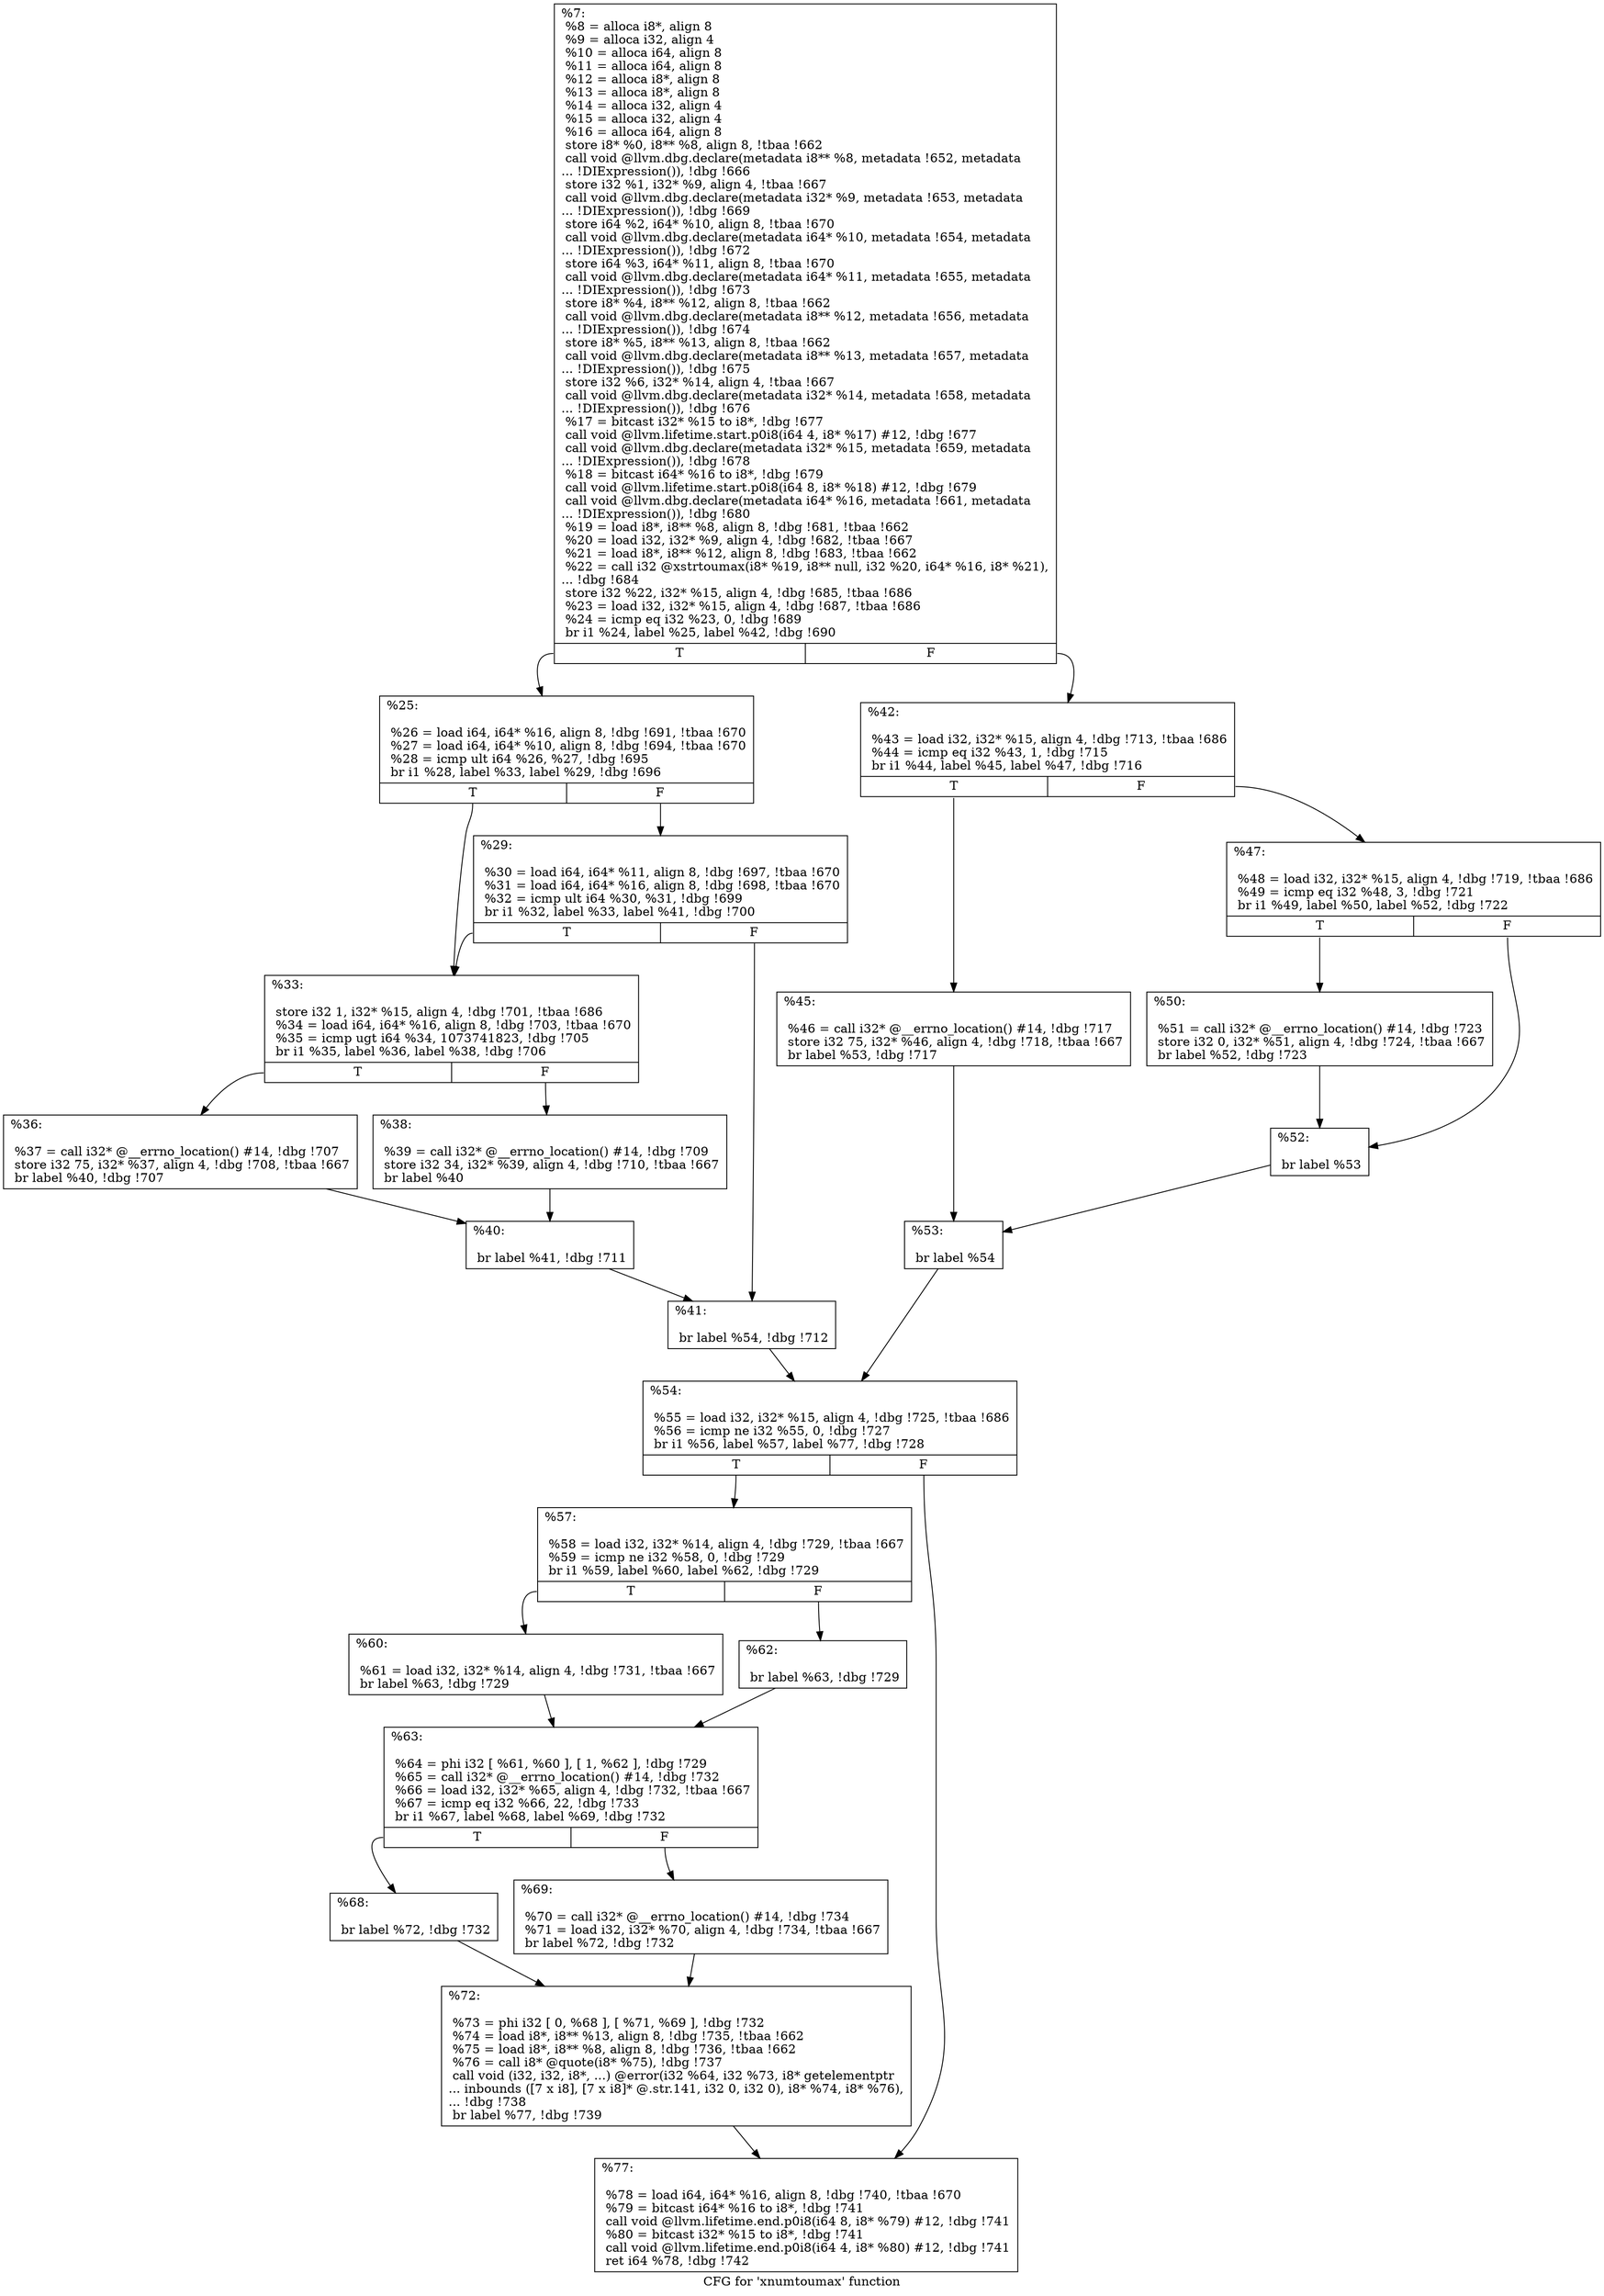 digraph "CFG for 'xnumtoumax' function" {
	label="CFG for 'xnumtoumax' function";

	Node0x116b5d0 [shape=record,label="{%7:\l  %8 = alloca i8*, align 8\l  %9 = alloca i32, align 4\l  %10 = alloca i64, align 8\l  %11 = alloca i64, align 8\l  %12 = alloca i8*, align 8\l  %13 = alloca i8*, align 8\l  %14 = alloca i32, align 4\l  %15 = alloca i32, align 4\l  %16 = alloca i64, align 8\l  store i8* %0, i8** %8, align 8, !tbaa !662\l  call void @llvm.dbg.declare(metadata i8** %8, metadata !652, metadata\l... !DIExpression()), !dbg !666\l  store i32 %1, i32* %9, align 4, !tbaa !667\l  call void @llvm.dbg.declare(metadata i32* %9, metadata !653, metadata\l... !DIExpression()), !dbg !669\l  store i64 %2, i64* %10, align 8, !tbaa !670\l  call void @llvm.dbg.declare(metadata i64* %10, metadata !654, metadata\l... !DIExpression()), !dbg !672\l  store i64 %3, i64* %11, align 8, !tbaa !670\l  call void @llvm.dbg.declare(metadata i64* %11, metadata !655, metadata\l... !DIExpression()), !dbg !673\l  store i8* %4, i8** %12, align 8, !tbaa !662\l  call void @llvm.dbg.declare(metadata i8** %12, metadata !656, metadata\l... !DIExpression()), !dbg !674\l  store i8* %5, i8** %13, align 8, !tbaa !662\l  call void @llvm.dbg.declare(metadata i8** %13, metadata !657, metadata\l... !DIExpression()), !dbg !675\l  store i32 %6, i32* %14, align 4, !tbaa !667\l  call void @llvm.dbg.declare(metadata i32* %14, metadata !658, metadata\l... !DIExpression()), !dbg !676\l  %17 = bitcast i32* %15 to i8*, !dbg !677\l  call void @llvm.lifetime.start.p0i8(i64 4, i8* %17) #12, !dbg !677\l  call void @llvm.dbg.declare(metadata i32* %15, metadata !659, metadata\l... !DIExpression()), !dbg !678\l  %18 = bitcast i64* %16 to i8*, !dbg !679\l  call void @llvm.lifetime.start.p0i8(i64 8, i8* %18) #12, !dbg !679\l  call void @llvm.dbg.declare(metadata i64* %16, metadata !661, metadata\l... !DIExpression()), !dbg !680\l  %19 = load i8*, i8** %8, align 8, !dbg !681, !tbaa !662\l  %20 = load i32, i32* %9, align 4, !dbg !682, !tbaa !667\l  %21 = load i8*, i8** %12, align 8, !dbg !683, !tbaa !662\l  %22 = call i32 @xstrtoumax(i8* %19, i8** null, i32 %20, i64* %16, i8* %21),\l... !dbg !684\l  store i32 %22, i32* %15, align 4, !dbg !685, !tbaa !686\l  %23 = load i32, i32* %15, align 4, !dbg !687, !tbaa !686\l  %24 = icmp eq i32 %23, 0, !dbg !689\l  br i1 %24, label %25, label %42, !dbg !690\l|{<s0>T|<s1>F}}"];
	Node0x116b5d0:s0 -> Node0x1233730;
	Node0x116b5d0:s1 -> Node0x1233960;
	Node0x1233730 [shape=record,label="{%25:\l\l  %26 = load i64, i64* %16, align 8, !dbg !691, !tbaa !670\l  %27 = load i64, i64* %10, align 8, !dbg !694, !tbaa !670\l  %28 = icmp ult i64 %26, %27, !dbg !695\l  br i1 %28, label %33, label %29, !dbg !696\l|{<s0>T|<s1>F}}"];
	Node0x1233730:s0 -> Node0x12337d0;
	Node0x1233730:s1 -> Node0x1233780;
	Node0x1233780 [shape=record,label="{%29:\l\l  %30 = load i64, i64* %11, align 8, !dbg !697, !tbaa !670\l  %31 = load i64, i64* %16, align 8, !dbg !698, !tbaa !670\l  %32 = icmp ult i64 %30, %31, !dbg !699\l  br i1 %32, label %33, label %41, !dbg !700\l|{<s0>T|<s1>F}}"];
	Node0x1233780:s0 -> Node0x12337d0;
	Node0x1233780:s1 -> Node0x1233910;
	Node0x12337d0 [shape=record,label="{%33:\l\l  store i32 1, i32* %15, align 4, !dbg !701, !tbaa !686\l  %34 = load i64, i64* %16, align 8, !dbg !703, !tbaa !670\l  %35 = icmp ugt i64 %34, 1073741823, !dbg !705\l  br i1 %35, label %36, label %38, !dbg !706\l|{<s0>T|<s1>F}}"];
	Node0x12337d0:s0 -> Node0x1233820;
	Node0x12337d0:s1 -> Node0x1233870;
	Node0x1233820 [shape=record,label="{%36:\l\l  %37 = call i32* @__errno_location() #14, !dbg !707\l  store i32 75, i32* %37, align 4, !dbg !708, !tbaa !667\l  br label %40, !dbg !707\l}"];
	Node0x1233820 -> Node0x12338c0;
	Node0x1233870 [shape=record,label="{%38:\l\l  %39 = call i32* @__errno_location() #14, !dbg !709\l  store i32 34, i32* %39, align 4, !dbg !710, !tbaa !667\l  br label %40\l}"];
	Node0x1233870 -> Node0x12338c0;
	Node0x12338c0 [shape=record,label="{%40:\l\l  br label %41, !dbg !711\l}"];
	Node0x12338c0 -> Node0x1233910;
	Node0x1233910 [shape=record,label="{%41:\l\l  br label %54, !dbg !712\l}"];
	Node0x1233910 -> Node0x11dbef0;
	Node0x1233960 [shape=record,label="{%42:\l\l  %43 = load i32, i32* %15, align 4, !dbg !713, !tbaa !686\l  %44 = icmp eq i32 %43, 1, !dbg !715\l  br i1 %44, label %45, label %47, !dbg !716\l|{<s0>T|<s1>F}}"];
	Node0x1233960:s0 -> Node0x12339b0;
	Node0x1233960:s1 -> Node0x1233a00;
	Node0x12339b0 [shape=record,label="{%45:\l\l  %46 = call i32* @__errno_location() #14, !dbg !717\l  store i32 75, i32* %46, align 4, !dbg !718, !tbaa !667\l  br label %53, !dbg !717\l}"];
	Node0x12339b0 -> Node0x11dbea0;
	Node0x1233a00 [shape=record,label="{%47:\l\l  %48 = load i32, i32* %15, align 4, !dbg !719, !tbaa !686\l  %49 = icmp eq i32 %48, 3, !dbg !721\l  br i1 %49, label %50, label %52, !dbg !722\l|{<s0>T|<s1>F}}"];
	Node0x1233a00:s0 -> Node0x11dbe00;
	Node0x1233a00:s1 -> Node0x11dbe50;
	Node0x11dbe00 [shape=record,label="{%50:\l\l  %51 = call i32* @__errno_location() #14, !dbg !723\l  store i32 0, i32* %51, align 4, !dbg !724, !tbaa !667\l  br label %52, !dbg !723\l}"];
	Node0x11dbe00 -> Node0x11dbe50;
	Node0x11dbe50 [shape=record,label="{%52:\l\l  br label %53\l}"];
	Node0x11dbe50 -> Node0x11dbea0;
	Node0x11dbea0 [shape=record,label="{%53:\l\l  br label %54\l}"];
	Node0x11dbea0 -> Node0x11dbef0;
	Node0x11dbef0 [shape=record,label="{%54:\l\l  %55 = load i32, i32* %15, align 4, !dbg !725, !tbaa !686\l  %56 = icmp ne i32 %55, 0, !dbg !727\l  br i1 %56, label %57, label %77, !dbg !728\l|{<s0>T|<s1>F}}"];
	Node0x11dbef0:s0 -> Node0x11dbf40;
	Node0x11dbef0:s1 -> Node0x11dc170;
	Node0x11dbf40 [shape=record,label="{%57:\l\l  %58 = load i32, i32* %14, align 4, !dbg !729, !tbaa !667\l  %59 = icmp ne i32 %58, 0, !dbg !729\l  br i1 %59, label %60, label %62, !dbg !729\l|{<s0>T|<s1>F}}"];
	Node0x11dbf40:s0 -> Node0x11dbf90;
	Node0x11dbf40:s1 -> Node0x11dbfe0;
	Node0x11dbf90 [shape=record,label="{%60:\l\l  %61 = load i32, i32* %14, align 4, !dbg !731, !tbaa !667\l  br label %63, !dbg !729\l}"];
	Node0x11dbf90 -> Node0x11dc030;
	Node0x11dbfe0 [shape=record,label="{%62:\l\l  br label %63, !dbg !729\l}"];
	Node0x11dbfe0 -> Node0x11dc030;
	Node0x11dc030 [shape=record,label="{%63:\l\l  %64 = phi i32 [ %61, %60 ], [ 1, %62 ], !dbg !729\l  %65 = call i32* @__errno_location() #14, !dbg !732\l  %66 = load i32, i32* %65, align 4, !dbg !732, !tbaa !667\l  %67 = icmp eq i32 %66, 22, !dbg !733\l  br i1 %67, label %68, label %69, !dbg !732\l|{<s0>T|<s1>F}}"];
	Node0x11dc030:s0 -> Node0x11dc080;
	Node0x11dc030:s1 -> Node0x11dc0d0;
	Node0x11dc080 [shape=record,label="{%68:\l\l  br label %72, !dbg !732\l}"];
	Node0x11dc080 -> Node0x11dc120;
	Node0x11dc0d0 [shape=record,label="{%69:\l\l  %70 = call i32* @__errno_location() #14, !dbg !734\l  %71 = load i32, i32* %70, align 4, !dbg !734, !tbaa !667\l  br label %72, !dbg !732\l}"];
	Node0x11dc0d0 -> Node0x11dc120;
	Node0x11dc120 [shape=record,label="{%72:\l\l  %73 = phi i32 [ 0, %68 ], [ %71, %69 ], !dbg !732\l  %74 = load i8*, i8** %13, align 8, !dbg !735, !tbaa !662\l  %75 = load i8*, i8** %8, align 8, !dbg !736, !tbaa !662\l  %76 = call i8* @quote(i8* %75), !dbg !737\l  call void (i32, i32, i8*, ...) @error(i32 %64, i32 %73, i8* getelementptr\l... inbounds ([7 x i8], [7 x i8]* @.str.141, i32 0, i32 0), i8* %74, i8* %76),\l... !dbg !738\l  br label %77, !dbg !739\l}"];
	Node0x11dc120 -> Node0x11dc170;
	Node0x11dc170 [shape=record,label="{%77:\l\l  %78 = load i64, i64* %16, align 8, !dbg !740, !tbaa !670\l  %79 = bitcast i64* %16 to i8*, !dbg !741\l  call void @llvm.lifetime.end.p0i8(i64 8, i8* %79) #12, !dbg !741\l  %80 = bitcast i32* %15 to i8*, !dbg !741\l  call void @llvm.lifetime.end.p0i8(i64 4, i8* %80) #12, !dbg !741\l  ret i64 %78, !dbg !742\l}"];
}
